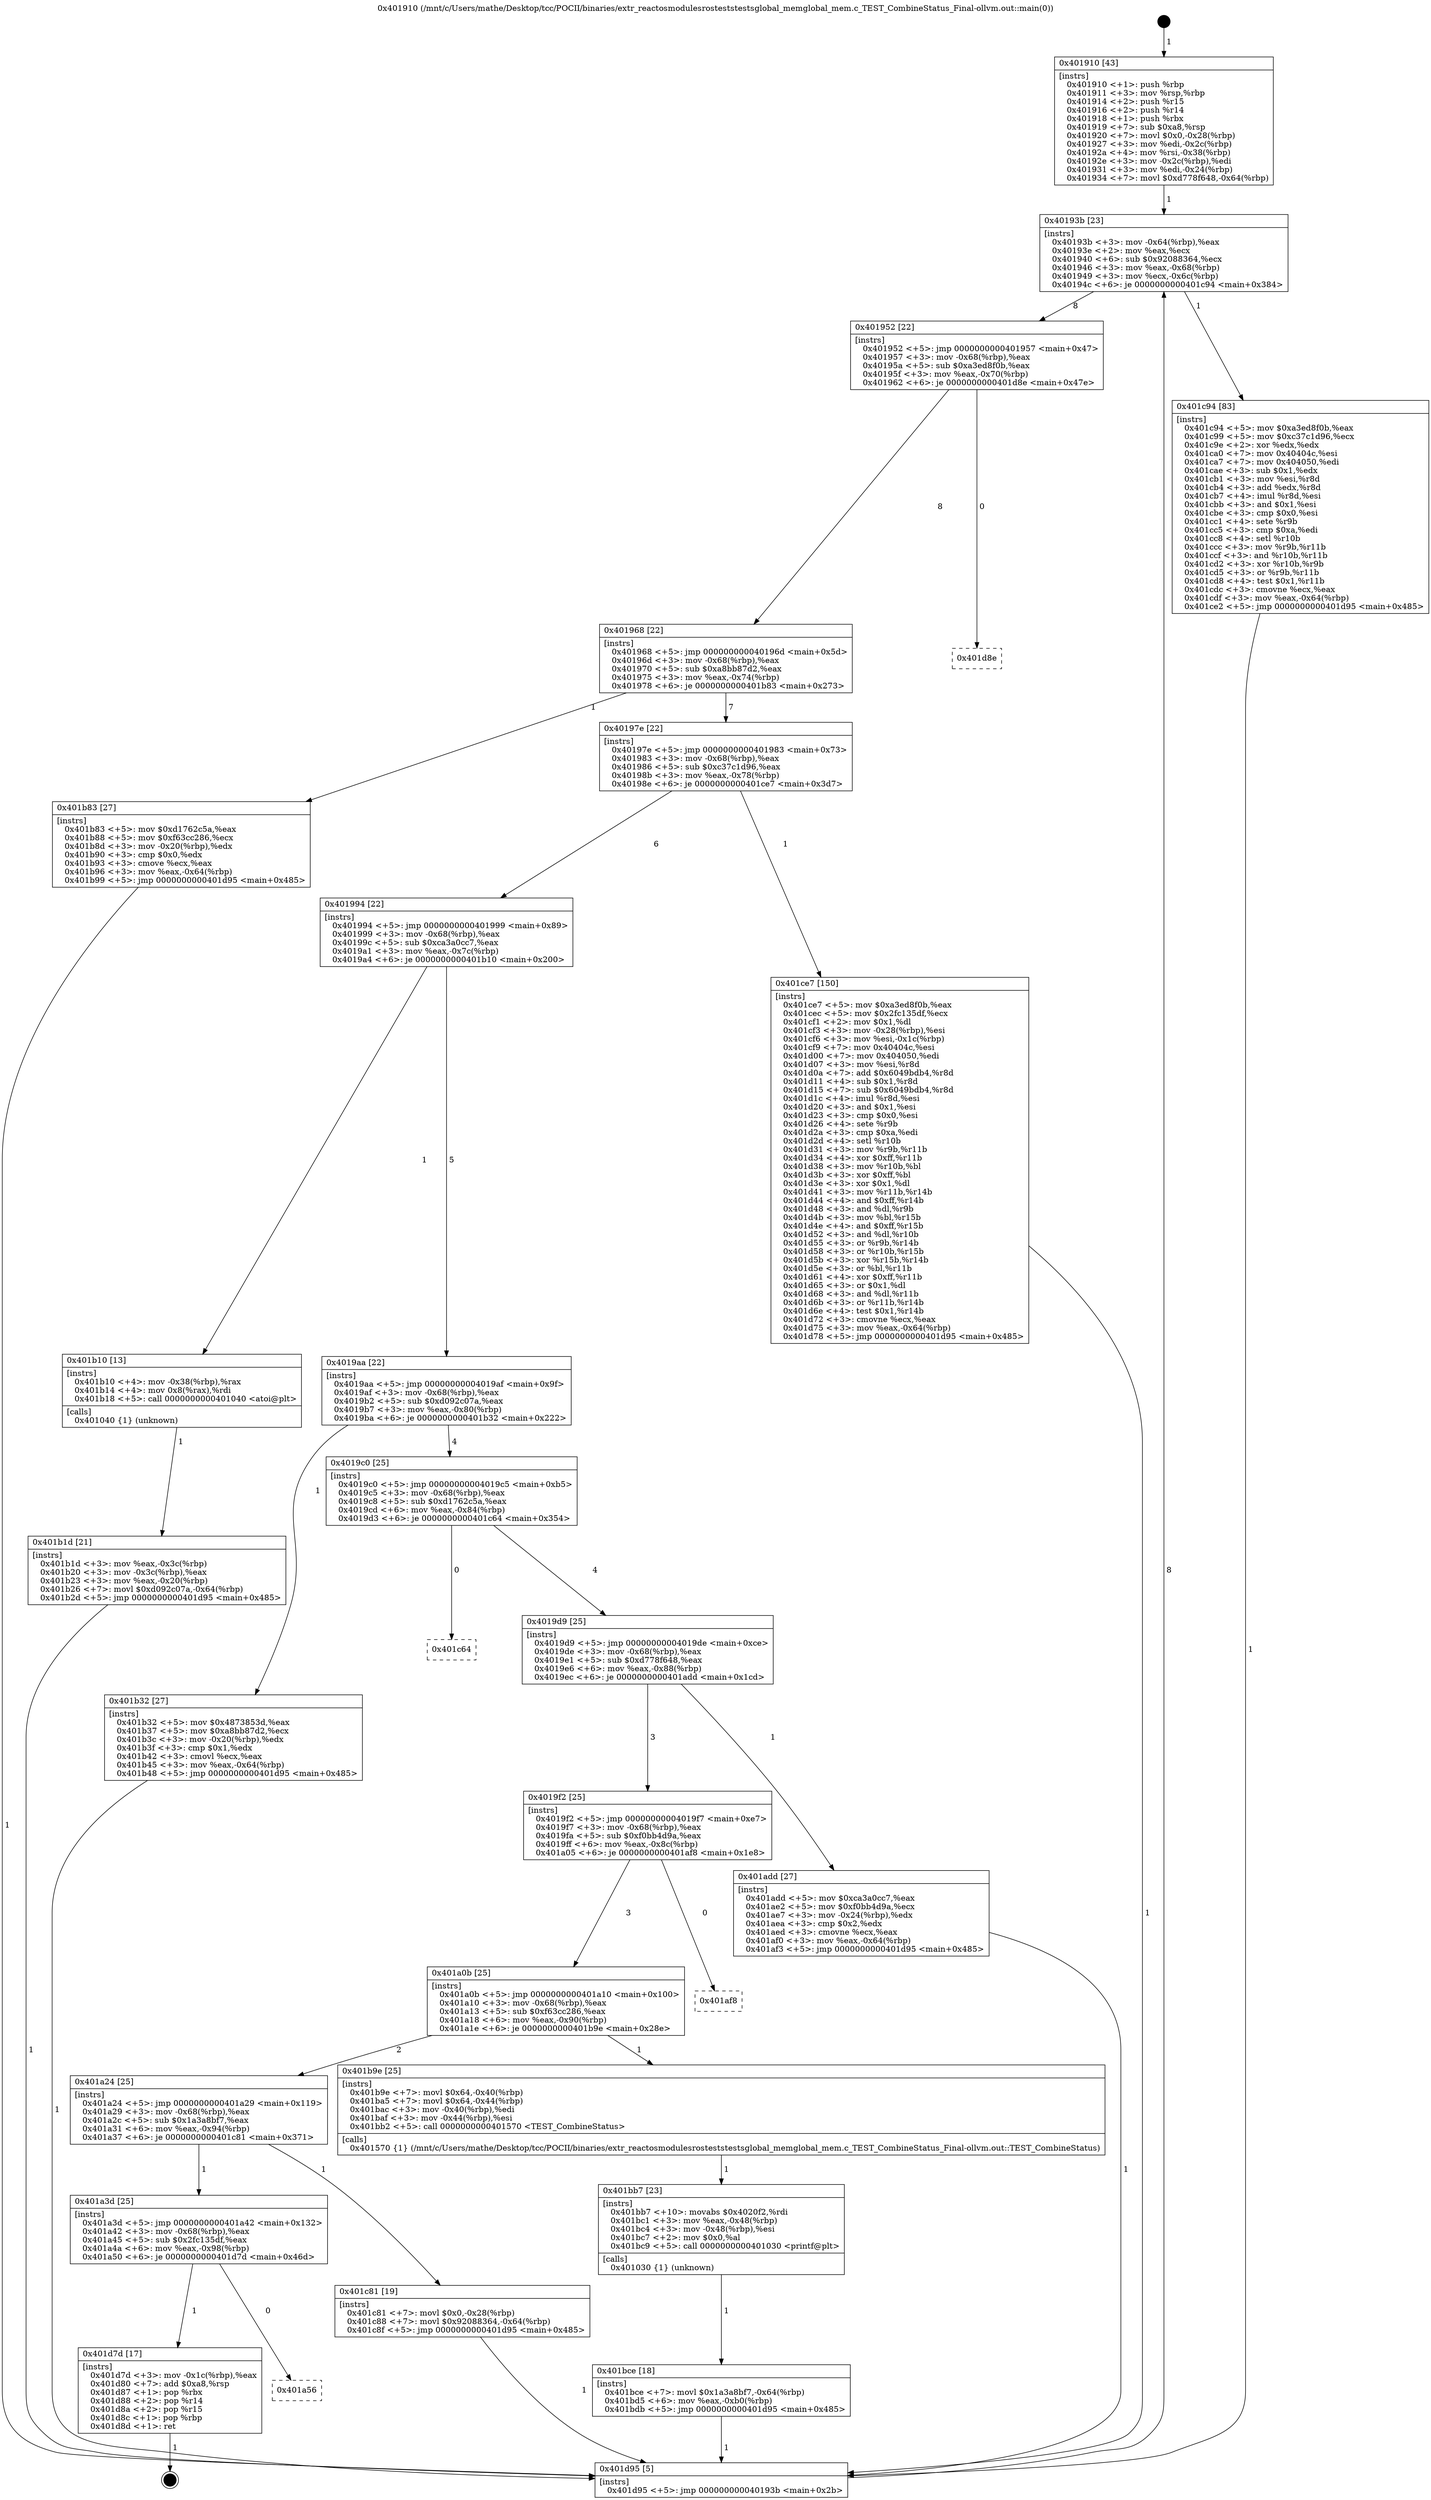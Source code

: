 digraph "0x401910" {
  label = "0x401910 (/mnt/c/Users/mathe/Desktop/tcc/POCII/binaries/extr_reactosmodulesrosteststestsglobal_memglobal_mem.c_TEST_CombineStatus_Final-ollvm.out::main(0))"
  labelloc = "t"
  node[shape=record]

  Entry [label="",width=0.3,height=0.3,shape=circle,fillcolor=black,style=filled]
  "0x40193b" [label="{
     0x40193b [23]\l
     | [instrs]\l
     &nbsp;&nbsp;0x40193b \<+3\>: mov -0x64(%rbp),%eax\l
     &nbsp;&nbsp;0x40193e \<+2\>: mov %eax,%ecx\l
     &nbsp;&nbsp;0x401940 \<+6\>: sub $0x92088364,%ecx\l
     &nbsp;&nbsp;0x401946 \<+3\>: mov %eax,-0x68(%rbp)\l
     &nbsp;&nbsp;0x401949 \<+3\>: mov %ecx,-0x6c(%rbp)\l
     &nbsp;&nbsp;0x40194c \<+6\>: je 0000000000401c94 \<main+0x384\>\l
  }"]
  "0x401c94" [label="{
     0x401c94 [83]\l
     | [instrs]\l
     &nbsp;&nbsp;0x401c94 \<+5\>: mov $0xa3ed8f0b,%eax\l
     &nbsp;&nbsp;0x401c99 \<+5\>: mov $0xc37c1d96,%ecx\l
     &nbsp;&nbsp;0x401c9e \<+2\>: xor %edx,%edx\l
     &nbsp;&nbsp;0x401ca0 \<+7\>: mov 0x40404c,%esi\l
     &nbsp;&nbsp;0x401ca7 \<+7\>: mov 0x404050,%edi\l
     &nbsp;&nbsp;0x401cae \<+3\>: sub $0x1,%edx\l
     &nbsp;&nbsp;0x401cb1 \<+3\>: mov %esi,%r8d\l
     &nbsp;&nbsp;0x401cb4 \<+3\>: add %edx,%r8d\l
     &nbsp;&nbsp;0x401cb7 \<+4\>: imul %r8d,%esi\l
     &nbsp;&nbsp;0x401cbb \<+3\>: and $0x1,%esi\l
     &nbsp;&nbsp;0x401cbe \<+3\>: cmp $0x0,%esi\l
     &nbsp;&nbsp;0x401cc1 \<+4\>: sete %r9b\l
     &nbsp;&nbsp;0x401cc5 \<+3\>: cmp $0xa,%edi\l
     &nbsp;&nbsp;0x401cc8 \<+4\>: setl %r10b\l
     &nbsp;&nbsp;0x401ccc \<+3\>: mov %r9b,%r11b\l
     &nbsp;&nbsp;0x401ccf \<+3\>: and %r10b,%r11b\l
     &nbsp;&nbsp;0x401cd2 \<+3\>: xor %r10b,%r9b\l
     &nbsp;&nbsp;0x401cd5 \<+3\>: or %r9b,%r11b\l
     &nbsp;&nbsp;0x401cd8 \<+4\>: test $0x1,%r11b\l
     &nbsp;&nbsp;0x401cdc \<+3\>: cmovne %ecx,%eax\l
     &nbsp;&nbsp;0x401cdf \<+3\>: mov %eax,-0x64(%rbp)\l
     &nbsp;&nbsp;0x401ce2 \<+5\>: jmp 0000000000401d95 \<main+0x485\>\l
  }"]
  "0x401952" [label="{
     0x401952 [22]\l
     | [instrs]\l
     &nbsp;&nbsp;0x401952 \<+5\>: jmp 0000000000401957 \<main+0x47\>\l
     &nbsp;&nbsp;0x401957 \<+3\>: mov -0x68(%rbp),%eax\l
     &nbsp;&nbsp;0x40195a \<+5\>: sub $0xa3ed8f0b,%eax\l
     &nbsp;&nbsp;0x40195f \<+3\>: mov %eax,-0x70(%rbp)\l
     &nbsp;&nbsp;0x401962 \<+6\>: je 0000000000401d8e \<main+0x47e\>\l
  }"]
  Exit [label="",width=0.3,height=0.3,shape=circle,fillcolor=black,style=filled,peripheries=2]
  "0x401d8e" [label="{
     0x401d8e\l
  }", style=dashed]
  "0x401968" [label="{
     0x401968 [22]\l
     | [instrs]\l
     &nbsp;&nbsp;0x401968 \<+5\>: jmp 000000000040196d \<main+0x5d\>\l
     &nbsp;&nbsp;0x40196d \<+3\>: mov -0x68(%rbp),%eax\l
     &nbsp;&nbsp;0x401970 \<+5\>: sub $0xa8bb87d2,%eax\l
     &nbsp;&nbsp;0x401975 \<+3\>: mov %eax,-0x74(%rbp)\l
     &nbsp;&nbsp;0x401978 \<+6\>: je 0000000000401b83 \<main+0x273\>\l
  }"]
  "0x401a56" [label="{
     0x401a56\l
  }", style=dashed]
  "0x401b83" [label="{
     0x401b83 [27]\l
     | [instrs]\l
     &nbsp;&nbsp;0x401b83 \<+5\>: mov $0xd1762c5a,%eax\l
     &nbsp;&nbsp;0x401b88 \<+5\>: mov $0xf63cc286,%ecx\l
     &nbsp;&nbsp;0x401b8d \<+3\>: mov -0x20(%rbp),%edx\l
     &nbsp;&nbsp;0x401b90 \<+3\>: cmp $0x0,%edx\l
     &nbsp;&nbsp;0x401b93 \<+3\>: cmove %ecx,%eax\l
     &nbsp;&nbsp;0x401b96 \<+3\>: mov %eax,-0x64(%rbp)\l
     &nbsp;&nbsp;0x401b99 \<+5\>: jmp 0000000000401d95 \<main+0x485\>\l
  }"]
  "0x40197e" [label="{
     0x40197e [22]\l
     | [instrs]\l
     &nbsp;&nbsp;0x40197e \<+5\>: jmp 0000000000401983 \<main+0x73\>\l
     &nbsp;&nbsp;0x401983 \<+3\>: mov -0x68(%rbp),%eax\l
     &nbsp;&nbsp;0x401986 \<+5\>: sub $0xc37c1d96,%eax\l
     &nbsp;&nbsp;0x40198b \<+3\>: mov %eax,-0x78(%rbp)\l
     &nbsp;&nbsp;0x40198e \<+6\>: je 0000000000401ce7 \<main+0x3d7\>\l
  }"]
  "0x401d7d" [label="{
     0x401d7d [17]\l
     | [instrs]\l
     &nbsp;&nbsp;0x401d7d \<+3\>: mov -0x1c(%rbp),%eax\l
     &nbsp;&nbsp;0x401d80 \<+7\>: add $0xa8,%rsp\l
     &nbsp;&nbsp;0x401d87 \<+1\>: pop %rbx\l
     &nbsp;&nbsp;0x401d88 \<+2\>: pop %r14\l
     &nbsp;&nbsp;0x401d8a \<+2\>: pop %r15\l
     &nbsp;&nbsp;0x401d8c \<+1\>: pop %rbp\l
     &nbsp;&nbsp;0x401d8d \<+1\>: ret\l
  }"]
  "0x401ce7" [label="{
     0x401ce7 [150]\l
     | [instrs]\l
     &nbsp;&nbsp;0x401ce7 \<+5\>: mov $0xa3ed8f0b,%eax\l
     &nbsp;&nbsp;0x401cec \<+5\>: mov $0x2fc135df,%ecx\l
     &nbsp;&nbsp;0x401cf1 \<+2\>: mov $0x1,%dl\l
     &nbsp;&nbsp;0x401cf3 \<+3\>: mov -0x28(%rbp),%esi\l
     &nbsp;&nbsp;0x401cf6 \<+3\>: mov %esi,-0x1c(%rbp)\l
     &nbsp;&nbsp;0x401cf9 \<+7\>: mov 0x40404c,%esi\l
     &nbsp;&nbsp;0x401d00 \<+7\>: mov 0x404050,%edi\l
     &nbsp;&nbsp;0x401d07 \<+3\>: mov %esi,%r8d\l
     &nbsp;&nbsp;0x401d0a \<+7\>: add $0x6049bdb4,%r8d\l
     &nbsp;&nbsp;0x401d11 \<+4\>: sub $0x1,%r8d\l
     &nbsp;&nbsp;0x401d15 \<+7\>: sub $0x6049bdb4,%r8d\l
     &nbsp;&nbsp;0x401d1c \<+4\>: imul %r8d,%esi\l
     &nbsp;&nbsp;0x401d20 \<+3\>: and $0x1,%esi\l
     &nbsp;&nbsp;0x401d23 \<+3\>: cmp $0x0,%esi\l
     &nbsp;&nbsp;0x401d26 \<+4\>: sete %r9b\l
     &nbsp;&nbsp;0x401d2a \<+3\>: cmp $0xa,%edi\l
     &nbsp;&nbsp;0x401d2d \<+4\>: setl %r10b\l
     &nbsp;&nbsp;0x401d31 \<+3\>: mov %r9b,%r11b\l
     &nbsp;&nbsp;0x401d34 \<+4\>: xor $0xff,%r11b\l
     &nbsp;&nbsp;0x401d38 \<+3\>: mov %r10b,%bl\l
     &nbsp;&nbsp;0x401d3b \<+3\>: xor $0xff,%bl\l
     &nbsp;&nbsp;0x401d3e \<+3\>: xor $0x1,%dl\l
     &nbsp;&nbsp;0x401d41 \<+3\>: mov %r11b,%r14b\l
     &nbsp;&nbsp;0x401d44 \<+4\>: and $0xff,%r14b\l
     &nbsp;&nbsp;0x401d48 \<+3\>: and %dl,%r9b\l
     &nbsp;&nbsp;0x401d4b \<+3\>: mov %bl,%r15b\l
     &nbsp;&nbsp;0x401d4e \<+4\>: and $0xff,%r15b\l
     &nbsp;&nbsp;0x401d52 \<+3\>: and %dl,%r10b\l
     &nbsp;&nbsp;0x401d55 \<+3\>: or %r9b,%r14b\l
     &nbsp;&nbsp;0x401d58 \<+3\>: or %r10b,%r15b\l
     &nbsp;&nbsp;0x401d5b \<+3\>: xor %r15b,%r14b\l
     &nbsp;&nbsp;0x401d5e \<+3\>: or %bl,%r11b\l
     &nbsp;&nbsp;0x401d61 \<+4\>: xor $0xff,%r11b\l
     &nbsp;&nbsp;0x401d65 \<+3\>: or $0x1,%dl\l
     &nbsp;&nbsp;0x401d68 \<+3\>: and %dl,%r11b\l
     &nbsp;&nbsp;0x401d6b \<+3\>: or %r11b,%r14b\l
     &nbsp;&nbsp;0x401d6e \<+4\>: test $0x1,%r14b\l
     &nbsp;&nbsp;0x401d72 \<+3\>: cmovne %ecx,%eax\l
     &nbsp;&nbsp;0x401d75 \<+3\>: mov %eax,-0x64(%rbp)\l
     &nbsp;&nbsp;0x401d78 \<+5\>: jmp 0000000000401d95 \<main+0x485\>\l
  }"]
  "0x401994" [label="{
     0x401994 [22]\l
     | [instrs]\l
     &nbsp;&nbsp;0x401994 \<+5\>: jmp 0000000000401999 \<main+0x89\>\l
     &nbsp;&nbsp;0x401999 \<+3\>: mov -0x68(%rbp),%eax\l
     &nbsp;&nbsp;0x40199c \<+5\>: sub $0xca3a0cc7,%eax\l
     &nbsp;&nbsp;0x4019a1 \<+3\>: mov %eax,-0x7c(%rbp)\l
     &nbsp;&nbsp;0x4019a4 \<+6\>: je 0000000000401b10 \<main+0x200\>\l
  }"]
  "0x401a3d" [label="{
     0x401a3d [25]\l
     | [instrs]\l
     &nbsp;&nbsp;0x401a3d \<+5\>: jmp 0000000000401a42 \<main+0x132\>\l
     &nbsp;&nbsp;0x401a42 \<+3\>: mov -0x68(%rbp),%eax\l
     &nbsp;&nbsp;0x401a45 \<+5\>: sub $0x2fc135df,%eax\l
     &nbsp;&nbsp;0x401a4a \<+6\>: mov %eax,-0x98(%rbp)\l
     &nbsp;&nbsp;0x401a50 \<+6\>: je 0000000000401d7d \<main+0x46d\>\l
  }"]
  "0x401b10" [label="{
     0x401b10 [13]\l
     | [instrs]\l
     &nbsp;&nbsp;0x401b10 \<+4\>: mov -0x38(%rbp),%rax\l
     &nbsp;&nbsp;0x401b14 \<+4\>: mov 0x8(%rax),%rdi\l
     &nbsp;&nbsp;0x401b18 \<+5\>: call 0000000000401040 \<atoi@plt\>\l
     | [calls]\l
     &nbsp;&nbsp;0x401040 \{1\} (unknown)\l
  }"]
  "0x4019aa" [label="{
     0x4019aa [22]\l
     | [instrs]\l
     &nbsp;&nbsp;0x4019aa \<+5\>: jmp 00000000004019af \<main+0x9f\>\l
     &nbsp;&nbsp;0x4019af \<+3\>: mov -0x68(%rbp),%eax\l
     &nbsp;&nbsp;0x4019b2 \<+5\>: sub $0xd092c07a,%eax\l
     &nbsp;&nbsp;0x4019b7 \<+3\>: mov %eax,-0x80(%rbp)\l
     &nbsp;&nbsp;0x4019ba \<+6\>: je 0000000000401b32 \<main+0x222\>\l
  }"]
  "0x401c81" [label="{
     0x401c81 [19]\l
     | [instrs]\l
     &nbsp;&nbsp;0x401c81 \<+7\>: movl $0x0,-0x28(%rbp)\l
     &nbsp;&nbsp;0x401c88 \<+7\>: movl $0x92088364,-0x64(%rbp)\l
     &nbsp;&nbsp;0x401c8f \<+5\>: jmp 0000000000401d95 \<main+0x485\>\l
  }"]
  "0x401b32" [label="{
     0x401b32 [27]\l
     | [instrs]\l
     &nbsp;&nbsp;0x401b32 \<+5\>: mov $0x4873853d,%eax\l
     &nbsp;&nbsp;0x401b37 \<+5\>: mov $0xa8bb87d2,%ecx\l
     &nbsp;&nbsp;0x401b3c \<+3\>: mov -0x20(%rbp),%edx\l
     &nbsp;&nbsp;0x401b3f \<+3\>: cmp $0x1,%edx\l
     &nbsp;&nbsp;0x401b42 \<+3\>: cmovl %ecx,%eax\l
     &nbsp;&nbsp;0x401b45 \<+3\>: mov %eax,-0x64(%rbp)\l
     &nbsp;&nbsp;0x401b48 \<+5\>: jmp 0000000000401d95 \<main+0x485\>\l
  }"]
  "0x4019c0" [label="{
     0x4019c0 [25]\l
     | [instrs]\l
     &nbsp;&nbsp;0x4019c0 \<+5\>: jmp 00000000004019c5 \<main+0xb5\>\l
     &nbsp;&nbsp;0x4019c5 \<+3\>: mov -0x68(%rbp),%eax\l
     &nbsp;&nbsp;0x4019c8 \<+5\>: sub $0xd1762c5a,%eax\l
     &nbsp;&nbsp;0x4019cd \<+6\>: mov %eax,-0x84(%rbp)\l
     &nbsp;&nbsp;0x4019d3 \<+6\>: je 0000000000401c64 \<main+0x354\>\l
  }"]
  "0x401bce" [label="{
     0x401bce [18]\l
     | [instrs]\l
     &nbsp;&nbsp;0x401bce \<+7\>: movl $0x1a3a8bf7,-0x64(%rbp)\l
     &nbsp;&nbsp;0x401bd5 \<+6\>: mov %eax,-0xb0(%rbp)\l
     &nbsp;&nbsp;0x401bdb \<+5\>: jmp 0000000000401d95 \<main+0x485\>\l
  }"]
  "0x401c64" [label="{
     0x401c64\l
  }", style=dashed]
  "0x4019d9" [label="{
     0x4019d9 [25]\l
     | [instrs]\l
     &nbsp;&nbsp;0x4019d9 \<+5\>: jmp 00000000004019de \<main+0xce\>\l
     &nbsp;&nbsp;0x4019de \<+3\>: mov -0x68(%rbp),%eax\l
     &nbsp;&nbsp;0x4019e1 \<+5\>: sub $0xd778f648,%eax\l
     &nbsp;&nbsp;0x4019e6 \<+6\>: mov %eax,-0x88(%rbp)\l
     &nbsp;&nbsp;0x4019ec \<+6\>: je 0000000000401add \<main+0x1cd\>\l
  }"]
  "0x401bb7" [label="{
     0x401bb7 [23]\l
     | [instrs]\l
     &nbsp;&nbsp;0x401bb7 \<+10\>: movabs $0x4020f2,%rdi\l
     &nbsp;&nbsp;0x401bc1 \<+3\>: mov %eax,-0x48(%rbp)\l
     &nbsp;&nbsp;0x401bc4 \<+3\>: mov -0x48(%rbp),%esi\l
     &nbsp;&nbsp;0x401bc7 \<+2\>: mov $0x0,%al\l
     &nbsp;&nbsp;0x401bc9 \<+5\>: call 0000000000401030 \<printf@plt\>\l
     | [calls]\l
     &nbsp;&nbsp;0x401030 \{1\} (unknown)\l
  }"]
  "0x401add" [label="{
     0x401add [27]\l
     | [instrs]\l
     &nbsp;&nbsp;0x401add \<+5\>: mov $0xca3a0cc7,%eax\l
     &nbsp;&nbsp;0x401ae2 \<+5\>: mov $0xf0bb4d9a,%ecx\l
     &nbsp;&nbsp;0x401ae7 \<+3\>: mov -0x24(%rbp),%edx\l
     &nbsp;&nbsp;0x401aea \<+3\>: cmp $0x2,%edx\l
     &nbsp;&nbsp;0x401aed \<+3\>: cmovne %ecx,%eax\l
     &nbsp;&nbsp;0x401af0 \<+3\>: mov %eax,-0x64(%rbp)\l
     &nbsp;&nbsp;0x401af3 \<+5\>: jmp 0000000000401d95 \<main+0x485\>\l
  }"]
  "0x4019f2" [label="{
     0x4019f2 [25]\l
     | [instrs]\l
     &nbsp;&nbsp;0x4019f2 \<+5\>: jmp 00000000004019f7 \<main+0xe7\>\l
     &nbsp;&nbsp;0x4019f7 \<+3\>: mov -0x68(%rbp),%eax\l
     &nbsp;&nbsp;0x4019fa \<+5\>: sub $0xf0bb4d9a,%eax\l
     &nbsp;&nbsp;0x4019ff \<+6\>: mov %eax,-0x8c(%rbp)\l
     &nbsp;&nbsp;0x401a05 \<+6\>: je 0000000000401af8 \<main+0x1e8\>\l
  }"]
  "0x401d95" [label="{
     0x401d95 [5]\l
     | [instrs]\l
     &nbsp;&nbsp;0x401d95 \<+5\>: jmp 000000000040193b \<main+0x2b\>\l
  }"]
  "0x401910" [label="{
     0x401910 [43]\l
     | [instrs]\l
     &nbsp;&nbsp;0x401910 \<+1\>: push %rbp\l
     &nbsp;&nbsp;0x401911 \<+3\>: mov %rsp,%rbp\l
     &nbsp;&nbsp;0x401914 \<+2\>: push %r15\l
     &nbsp;&nbsp;0x401916 \<+2\>: push %r14\l
     &nbsp;&nbsp;0x401918 \<+1\>: push %rbx\l
     &nbsp;&nbsp;0x401919 \<+7\>: sub $0xa8,%rsp\l
     &nbsp;&nbsp;0x401920 \<+7\>: movl $0x0,-0x28(%rbp)\l
     &nbsp;&nbsp;0x401927 \<+3\>: mov %edi,-0x2c(%rbp)\l
     &nbsp;&nbsp;0x40192a \<+4\>: mov %rsi,-0x38(%rbp)\l
     &nbsp;&nbsp;0x40192e \<+3\>: mov -0x2c(%rbp),%edi\l
     &nbsp;&nbsp;0x401931 \<+3\>: mov %edi,-0x24(%rbp)\l
     &nbsp;&nbsp;0x401934 \<+7\>: movl $0xd778f648,-0x64(%rbp)\l
  }"]
  "0x401b1d" [label="{
     0x401b1d [21]\l
     | [instrs]\l
     &nbsp;&nbsp;0x401b1d \<+3\>: mov %eax,-0x3c(%rbp)\l
     &nbsp;&nbsp;0x401b20 \<+3\>: mov -0x3c(%rbp),%eax\l
     &nbsp;&nbsp;0x401b23 \<+3\>: mov %eax,-0x20(%rbp)\l
     &nbsp;&nbsp;0x401b26 \<+7\>: movl $0xd092c07a,-0x64(%rbp)\l
     &nbsp;&nbsp;0x401b2d \<+5\>: jmp 0000000000401d95 \<main+0x485\>\l
  }"]
  "0x401a24" [label="{
     0x401a24 [25]\l
     | [instrs]\l
     &nbsp;&nbsp;0x401a24 \<+5\>: jmp 0000000000401a29 \<main+0x119\>\l
     &nbsp;&nbsp;0x401a29 \<+3\>: mov -0x68(%rbp),%eax\l
     &nbsp;&nbsp;0x401a2c \<+5\>: sub $0x1a3a8bf7,%eax\l
     &nbsp;&nbsp;0x401a31 \<+6\>: mov %eax,-0x94(%rbp)\l
     &nbsp;&nbsp;0x401a37 \<+6\>: je 0000000000401c81 \<main+0x371\>\l
  }"]
  "0x401af8" [label="{
     0x401af8\l
  }", style=dashed]
  "0x401a0b" [label="{
     0x401a0b [25]\l
     | [instrs]\l
     &nbsp;&nbsp;0x401a0b \<+5\>: jmp 0000000000401a10 \<main+0x100\>\l
     &nbsp;&nbsp;0x401a10 \<+3\>: mov -0x68(%rbp),%eax\l
     &nbsp;&nbsp;0x401a13 \<+5\>: sub $0xf63cc286,%eax\l
     &nbsp;&nbsp;0x401a18 \<+6\>: mov %eax,-0x90(%rbp)\l
     &nbsp;&nbsp;0x401a1e \<+6\>: je 0000000000401b9e \<main+0x28e\>\l
  }"]
  "0x401b9e" [label="{
     0x401b9e [25]\l
     | [instrs]\l
     &nbsp;&nbsp;0x401b9e \<+7\>: movl $0x64,-0x40(%rbp)\l
     &nbsp;&nbsp;0x401ba5 \<+7\>: movl $0x64,-0x44(%rbp)\l
     &nbsp;&nbsp;0x401bac \<+3\>: mov -0x40(%rbp),%edi\l
     &nbsp;&nbsp;0x401baf \<+3\>: mov -0x44(%rbp),%esi\l
     &nbsp;&nbsp;0x401bb2 \<+5\>: call 0000000000401570 \<TEST_CombineStatus\>\l
     | [calls]\l
     &nbsp;&nbsp;0x401570 \{1\} (/mnt/c/Users/mathe/Desktop/tcc/POCII/binaries/extr_reactosmodulesrosteststestsglobal_memglobal_mem.c_TEST_CombineStatus_Final-ollvm.out::TEST_CombineStatus)\l
  }"]
  Entry -> "0x401910" [label=" 1"]
  "0x40193b" -> "0x401c94" [label=" 1"]
  "0x40193b" -> "0x401952" [label=" 8"]
  "0x401d7d" -> Exit [label=" 1"]
  "0x401952" -> "0x401d8e" [label=" 0"]
  "0x401952" -> "0x401968" [label=" 8"]
  "0x401a3d" -> "0x401a56" [label=" 0"]
  "0x401968" -> "0x401b83" [label=" 1"]
  "0x401968" -> "0x40197e" [label=" 7"]
  "0x401a3d" -> "0x401d7d" [label=" 1"]
  "0x40197e" -> "0x401ce7" [label=" 1"]
  "0x40197e" -> "0x401994" [label=" 6"]
  "0x401ce7" -> "0x401d95" [label=" 1"]
  "0x401994" -> "0x401b10" [label=" 1"]
  "0x401994" -> "0x4019aa" [label=" 5"]
  "0x401c94" -> "0x401d95" [label=" 1"]
  "0x4019aa" -> "0x401b32" [label=" 1"]
  "0x4019aa" -> "0x4019c0" [label=" 4"]
  "0x401c81" -> "0x401d95" [label=" 1"]
  "0x4019c0" -> "0x401c64" [label=" 0"]
  "0x4019c0" -> "0x4019d9" [label=" 4"]
  "0x401a24" -> "0x401c81" [label=" 1"]
  "0x4019d9" -> "0x401add" [label=" 1"]
  "0x4019d9" -> "0x4019f2" [label=" 3"]
  "0x401add" -> "0x401d95" [label=" 1"]
  "0x401910" -> "0x40193b" [label=" 1"]
  "0x401d95" -> "0x40193b" [label=" 8"]
  "0x401b10" -> "0x401b1d" [label=" 1"]
  "0x401b1d" -> "0x401d95" [label=" 1"]
  "0x401b32" -> "0x401d95" [label=" 1"]
  "0x401b83" -> "0x401d95" [label=" 1"]
  "0x401a24" -> "0x401a3d" [label=" 1"]
  "0x4019f2" -> "0x401af8" [label=" 0"]
  "0x4019f2" -> "0x401a0b" [label=" 3"]
  "0x401bce" -> "0x401d95" [label=" 1"]
  "0x401a0b" -> "0x401b9e" [label=" 1"]
  "0x401a0b" -> "0x401a24" [label=" 2"]
  "0x401b9e" -> "0x401bb7" [label=" 1"]
  "0x401bb7" -> "0x401bce" [label=" 1"]
}
